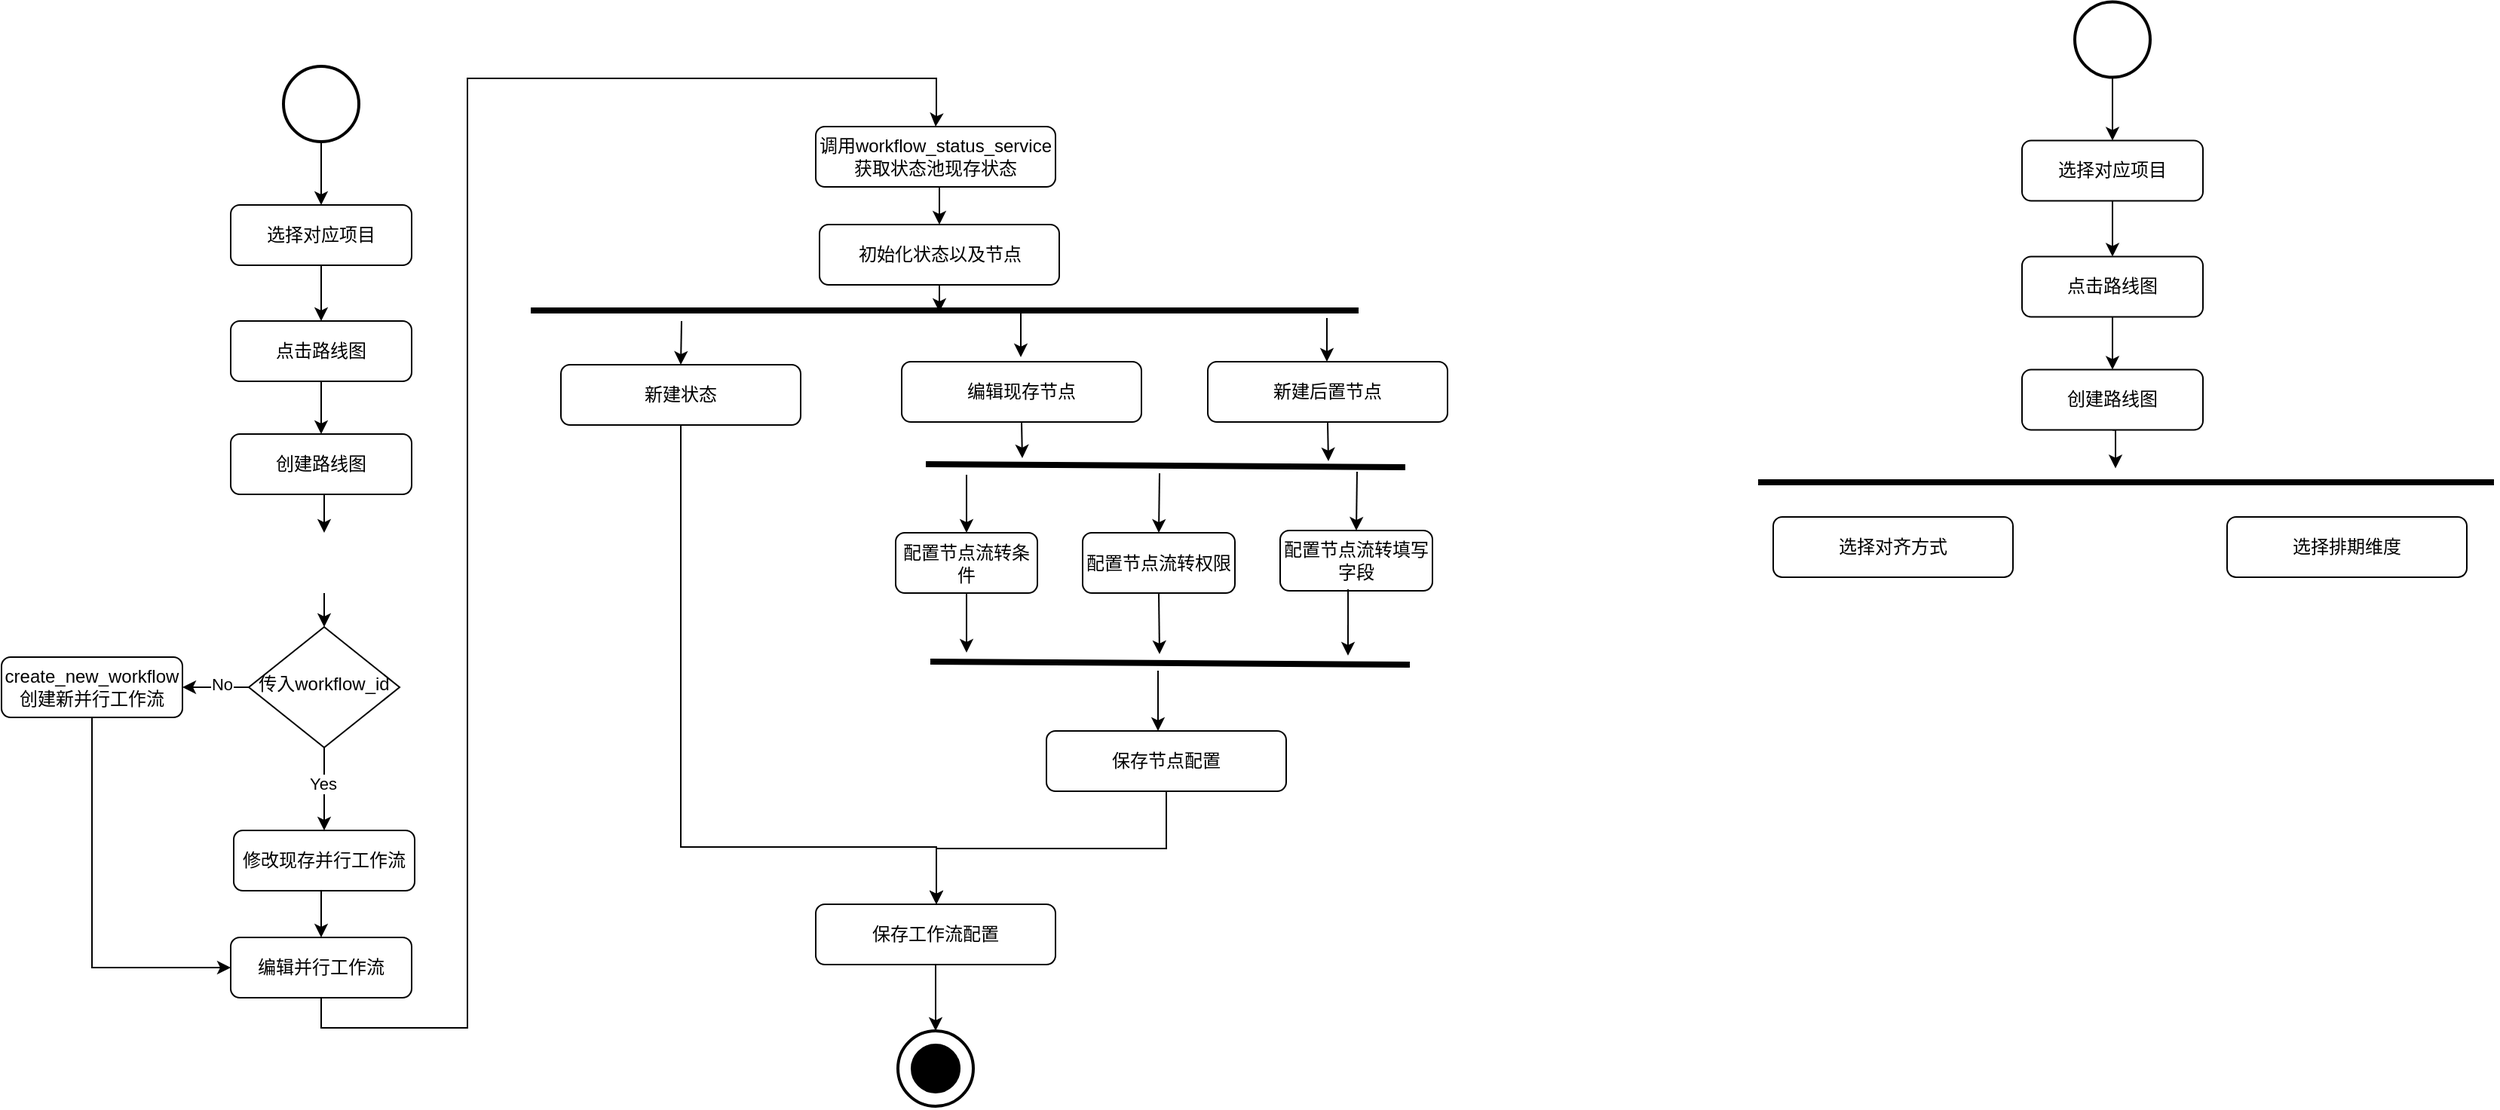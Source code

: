 <mxfile version="26.1.1">
  <diagram name="第 1 页" id="vRagFAijQyZhj9dlDpXE">
    <mxGraphModel dx="842" dy="1185" grid="0" gridSize="10" guides="1" tooltips="1" connect="1" arrows="1" fold="1" page="0" pageScale="1" pageWidth="827" pageHeight="1169" math="0" shadow="0">
      <root>
        <mxCell id="0" />
        <mxCell id="1" parent="0" />
        <mxCell id="eTuDxrzCidafxKBiJFuT-1" value="" style="strokeWidth=2;html=1;shape=mxgraph.flowchart.start_2;whiteSpace=wrap;aspect=fixed;" vertex="1" parent="1">
          <mxGeometry x="1191.5" y="634" width="50" height="50" as="geometry" />
        </mxCell>
        <mxCell id="eTuDxrzCidafxKBiJFuT-2" style="edgeStyle=orthogonalEdgeStyle;rounded=0;orthogonalLoop=1;jettySize=auto;html=1;exitX=0.5;exitY=1;exitDx=0;exitDy=0;exitPerimeter=0;entryX=0.5;entryY=0;entryDx=0;entryDy=0;" edge="1" parent="1" source="eTuDxrzCidafxKBiJFuT-3" target="eTuDxrzCidafxKBiJFuT-5">
          <mxGeometry relative="1" as="geometry" />
        </mxCell>
        <mxCell id="eTuDxrzCidafxKBiJFuT-3" value="" style="strokeWidth=2;html=1;shape=mxgraph.flowchart.start_2;whiteSpace=wrap;aspect=fixed;" vertex="1" parent="1">
          <mxGeometry x="784" y="-6" width="50" height="50" as="geometry" />
        </mxCell>
        <mxCell id="eTuDxrzCidafxKBiJFuT-4" style="edgeStyle=orthogonalEdgeStyle;rounded=0;orthogonalLoop=1;jettySize=auto;html=1;exitX=0.5;exitY=1;exitDx=0;exitDy=0;entryX=0.5;entryY=0;entryDx=0;entryDy=0;" edge="1" parent="1" source="eTuDxrzCidafxKBiJFuT-5" target="eTuDxrzCidafxKBiJFuT-7">
          <mxGeometry relative="1" as="geometry" />
        </mxCell>
        <mxCell id="eTuDxrzCidafxKBiJFuT-5" value="选择对应项目" style="rounded=1;whiteSpace=wrap;html=1;fontSize=12;glass=0;strokeWidth=1;shadow=0;" vertex="1" parent="1">
          <mxGeometry x="749" y="86" width="120" height="40" as="geometry" />
        </mxCell>
        <mxCell id="eTuDxrzCidafxKBiJFuT-6" style="edgeStyle=orthogonalEdgeStyle;rounded=0;orthogonalLoop=1;jettySize=auto;html=1;exitX=0.5;exitY=1;exitDx=0;exitDy=0;entryX=0.5;entryY=0;entryDx=0;entryDy=0;" edge="1" parent="1" source="eTuDxrzCidafxKBiJFuT-7" target="eTuDxrzCidafxKBiJFuT-9">
          <mxGeometry relative="1" as="geometry" />
        </mxCell>
        <mxCell id="eTuDxrzCidafxKBiJFuT-7" value="点击路线图" style="rounded=1;whiteSpace=wrap;html=1;fontSize=12;glass=0;strokeWidth=1;shadow=0;" vertex="1" parent="1">
          <mxGeometry x="749" y="163" width="120" height="40" as="geometry" />
        </mxCell>
        <mxCell id="eTuDxrzCidafxKBiJFuT-8" style="edgeStyle=orthogonalEdgeStyle;rounded=0;orthogonalLoop=1;jettySize=auto;html=1;exitX=0.5;exitY=1;exitDx=0;exitDy=0;entryX=0.5;entryY=0;entryDx=0;entryDy=0;" edge="1" parent="1" source="eTuDxrzCidafxKBiJFuT-9">
          <mxGeometry relative="1" as="geometry">
            <mxPoint x="811" y="303.5" as="targetPoint" />
          </mxGeometry>
        </mxCell>
        <mxCell id="eTuDxrzCidafxKBiJFuT-9" value="创建路线图" style="rounded=1;whiteSpace=wrap;html=1;fontSize=12;glass=0;strokeWidth=1;shadow=0;" vertex="1" parent="1">
          <mxGeometry x="749" y="238" width="120" height="40" as="geometry" />
        </mxCell>
        <mxCell id="eTuDxrzCidafxKBiJFuT-10" style="edgeStyle=orthogonalEdgeStyle;rounded=0;orthogonalLoop=1;jettySize=auto;html=1;exitX=0.5;exitY=1;exitDx=0;exitDy=0;entryX=0.5;entryY=0;entryDx=0;entryDy=0;" edge="1" parent="1" source="eTuDxrzCidafxKBiJFuT-11" target="eTuDxrzCidafxKBiJFuT-28">
          <mxGeometry relative="1" as="geometry">
            <mxPoint x="1217" y="76" as="targetPoint" />
            <Array as="points">
              <mxPoint x="809" y="632" />
              <mxPoint x="906" y="632" />
              <mxPoint x="906" y="2" />
              <mxPoint x="1217" y="2" />
              <mxPoint x="1217" y="28" />
            </Array>
          </mxGeometry>
        </mxCell>
        <mxCell id="eTuDxrzCidafxKBiJFuT-11" value="编辑并行工作流" style="rounded=1;whiteSpace=wrap;html=1;fontSize=12;glass=0;strokeWidth=1;shadow=0;" vertex="1" parent="1">
          <mxGeometry x="749" y="572" width="120" height="40" as="geometry" />
        </mxCell>
        <mxCell id="eTuDxrzCidafxKBiJFuT-12" style="edgeStyle=orthogonalEdgeStyle;rounded=0;orthogonalLoop=1;jettySize=auto;html=1;exitX=0.5;exitY=1;exitDx=0;exitDy=0;entryX=0;entryY=0.5;entryDx=0;entryDy=0;" edge="1" parent="1" source="eTuDxrzCidafxKBiJFuT-13" target="eTuDxrzCidafxKBiJFuT-11">
          <mxGeometry relative="1" as="geometry" />
        </mxCell>
        <mxCell id="eTuDxrzCidafxKBiJFuT-13" value="create_new_workflow&lt;div&gt;创建新并行工作流&lt;/div&gt;" style="rounded=1;whiteSpace=wrap;html=1;fontSize=12;glass=0;strokeWidth=1;shadow=0;" vertex="1" parent="1">
          <mxGeometry x="597" y="386" width="120" height="40" as="geometry" />
        </mxCell>
        <mxCell id="eTuDxrzCidafxKBiJFuT-14" style="edgeStyle=orthogonalEdgeStyle;rounded=0;orthogonalLoop=1;jettySize=auto;html=1;exitX=0.5;exitY=1;exitDx=0;exitDy=0;entryX=0.5;entryY=0;entryDx=0;entryDy=0;" edge="1" parent="1" source="eTuDxrzCidafxKBiJFuT-15" target="eTuDxrzCidafxKBiJFuT-11">
          <mxGeometry relative="1" as="geometry" />
        </mxCell>
        <mxCell id="eTuDxrzCidafxKBiJFuT-15" value="修改现存并行工作流" style="rounded=1;whiteSpace=wrap;html=1;fontSize=12;glass=0;strokeWidth=1;shadow=0;" vertex="1" parent="1">
          <mxGeometry x="751" y="501" width="120" height="40" as="geometry" />
        </mxCell>
        <mxCell id="eTuDxrzCidafxKBiJFuT-16" style="edgeStyle=orthogonalEdgeStyle;rounded=0;orthogonalLoop=1;jettySize=auto;html=1;exitX=0.5;exitY=1;exitDx=0;exitDy=0;entryX=0.5;entryY=0;entryDx=0;entryDy=0;" edge="1" parent="1" target="eTuDxrzCidafxKBiJFuT-22">
          <mxGeometry relative="1" as="geometry">
            <mxPoint x="811" y="343.5" as="sourcePoint" />
          </mxGeometry>
        </mxCell>
        <mxCell id="eTuDxrzCidafxKBiJFuT-18" style="edgeStyle=orthogonalEdgeStyle;rounded=0;orthogonalLoop=1;jettySize=auto;html=1;exitX=0.5;exitY=1;exitDx=0;exitDy=0;entryX=0.5;entryY=0;entryDx=0;entryDy=0;" edge="1" parent="1" source="eTuDxrzCidafxKBiJFuT-22" target="eTuDxrzCidafxKBiJFuT-15">
          <mxGeometry relative="1" as="geometry" />
        </mxCell>
        <mxCell id="eTuDxrzCidafxKBiJFuT-19" value="Yes" style="edgeLabel;html=1;align=center;verticalAlign=middle;resizable=0;points=[];" vertex="1" connectable="0" parent="eTuDxrzCidafxKBiJFuT-18">
          <mxGeometry x="-0.127" y="-1" relative="1" as="geometry">
            <mxPoint as="offset" />
          </mxGeometry>
        </mxCell>
        <mxCell id="eTuDxrzCidafxKBiJFuT-20" style="edgeStyle=orthogonalEdgeStyle;rounded=0;orthogonalLoop=1;jettySize=auto;html=1;exitX=0;exitY=0.5;exitDx=0;exitDy=0;entryX=1;entryY=0.5;entryDx=0;entryDy=0;" edge="1" parent="1" source="eTuDxrzCidafxKBiJFuT-22" target="eTuDxrzCidafxKBiJFuT-13">
          <mxGeometry relative="1" as="geometry" />
        </mxCell>
        <mxCell id="eTuDxrzCidafxKBiJFuT-21" value="No" style="edgeLabel;html=1;align=center;verticalAlign=middle;resizable=0;points=[];" vertex="1" connectable="0" parent="eTuDxrzCidafxKBiJFuT-20">
          <mxGeometry x="-0.16" y="-2" relative="1" as="geometry">
            <mxPoint as="offset" />
          </mxGeometry>
        </mxCell>
        <mxCell id="eTuDxrzCidafxKBiJFuT-22" value="传入workflow_id" style="rhombus;whiteSpace=wrap;html=1;shadow=0;fontFamily=Helvetica;fontSize=12;align=center;strokeWidth=1;spacing=6;spacingTop=-4;" vertex="1" parent="1">
          <mxGeometry x="761" y="366" width="100" height="80" as="geometry" />
        </mxCell>
        <mxCell id="eTuDxrzCidafxKBiJFuT-23" value="" style="endArrow=none;html=1;rounded=0;strokeWidth=4;" edge="1" parent="1">
          <mxGeometry width="50" height="50" relative="1" as="geometry">
            <mxPoint x="948" y="156" as="sourcePoint" />
            <mxPoint x="1497" y="156" as="targetPoint" />
          </mxGeometry>
        </mxCell>
        <mxCell id="eTuDxrzCidafxKBiJFuT-24" value="" style="endArrow=classic;html=1;rounded=0;entryX=0.5;entryY=0;entryDx=0;entryDy=0;exitX=0.5;exitY=1;exitDx=0;exitDy=0;entryPerimeter=0;" edge="1" parent="1" source="eTuDxrzCidafxKBiJFuT-44" target="eTuDxrzCidafxKBiJFuT-1">
          <mxGeometry width="50" height="50" relative="1" as="geometry">
            <mxPoint x="1218.7" y="604" as="sourcePoint" />
            <mxPoint x="1218.7" y="634" as="targetPoint" />
          </mxGeometry>
        </mxCell>
        <mxCell id="eTuDxrzCidafxKBiJFuT-25" style="edgeStyle=orthogonalEdgeStyle;rounded=0;orthogonalLoop=1;jettySize=auto;html=1;exitX=0.5;exitY=1;exitDx=0;exitDy=0;" edge="1" parent="1" source="eTuDxrzCidafxKBiJFuT-26">
          <mxGeometry relative="1" as="geometry">
            <mxPoint x="1219" y="157" as="targetPoint" />
          </mxGeometry>
        </mxCell>
        <mxCell id="eTuDxrzCidafxKBiJFuT-26" value="初始化状态以及节点" style="rounded=1;whiteSpace=wrap;html=1;fontSize=12;glass=0;strokeWidth=1;shadow=0;" vertex="1" parent="1">
          <mxGeometry x="1139.5" y="99" width="159" height="40" as="geometry" />
        </mxCell>
        <mxCell id="eTuDxrzCidafxKBiJFuT-27" style="edgeStyle=orthogonalEdgeStyle;rounded=0;orthogonalLoop=1;jettySize=auto;html=1;exitX=0.5;exitY=1;exitDx=0;exitDy=0;entryX=0.5;entryY=0;entryDx=0;entryDy=0;" edge="1" parent="1" source="eTuDxrzCidafxKBiJFuT-28" target="eTuDxrzCidafxKBiJFuT-26">
          <mxGeometry relative="1" as="geometry" />
        </mxCell>
        <mxCell id="eTuDxrzCidafxKBiJFuT-28" value="调用workflow_status_service获取状态池现存状态" style="rounded=1;whiteSpace=wrap;html=1;fontSize=12;glass=0;strokeWidth=1;shadow=0;" vertex="1" parent="1">
          <mxGeometry x="1137" y="34" width="159" height="40" as="geometry" />
        </mxCell>
        <mxCell id="eTuDxrzCidafxKBiJFuT-29" value="新建后置节点" style="rounded=1;whiteSpace=wrap;html=1;fontSize=12;glass=0;strokeWidth=1;shadow=0;" vertex="1" parent="1">
          <mxGeometry x="1397" y="190" width="159" height="40" as="geometry" />
        </mxCell>
        <mxCell id="eTuDxrzCidafxKBiJFuT-30" value="编辑现存节点" style="rounded=1;whiteSpace=wrap;html=1;fontSize=12;glass=0;strokeWidth=1;shadow=0;" vertex="1" parent="1">
          <mxGeometry x="1194" y="190" width="159" height="40" as="geometry" />
        </mxCell>
        <mxCell id="eTuDxrzCidafxKBiJFuT-31" value="配置节点流转条件" style="rounded=1;whiteSpace=wrap;html=1;fontSize=12;glass=0;strokeWidth=1;shadow=0;" vertex="1" parent="1">
          <mxGeometry x="1190" y="303.5" width="94" height="40" as="geometry" />
        </mxCell>
        <mxCell id="eTuDxrzCidafxKBiJFuT-32" value="配置节点流转权限" style="rounded=1;whiteSpace=wrap;html=1;fontSize=12;glass=0;strokeWidth=1;shadow=0;" vertex="1" parent="1">
          <mxGeometry x="1314" y="303.5" width="101" height="40" as="geometry" />
        </mxCell>
        <mxCell id="eTuDxrzCidafxKBiJFuT-33" value="配置节点流转填写字段" style="rounded=1;whiteSpace=wrap;html=1;fontSize=12;glass=0;strokeWidth=1;shadow=0;" vertex="1" parent="1">
          <mxGeometry x="1445" y="302" width="101" height="40" as="geometry" />
        </mxCell>
        <mxCell id="eTuDxrzCidafxKBiJFuT-34" value="" style="endArrow=none;html=1;rounded=0;strokeWidth=4;" edge="1" parent="1">
          <mxGeometry width="50" height="50" relative="1" as="geometry">
            <mxPoint x="1210" y="258" as="sourcePoint" />
            <mxPoint x="1528" y="260" as="targetPoint" />
          </mxGeometry>
        </mxCell>
        <mxCell id="eTuDxrzCidafxKBiJFuT-35" value="" style="endArrow=classic;html=1;rounded=0;exitX=0.5;exitY=1;exitDx=0;exitDy=0;" edge="1" parent="1" source="eTuDxrzCidafxKBiJFuT-30">
          <mxGeometry width="50" height="50" relative="1" as="geometry">
            <mxPoint x="1277" y="221" as="sourcePoint" />
            <mxPoint x="1274" y="254" as="targetPoint" />
          </mxGeometry>
        </mxCell>
        <mxCell id="eTuDxrzCidafxKBiJFuT-36" value="" style="endArrow=classic;html=1;rounded=0;exitX=0.5;exitY=1;exitDx=0;exitDy=0;" edge="1" parent="1" source="eTuDxrzCidafxKBiJFuT-29">
          <mxGeometry width="50" height="50" relative="1" as="geometry">
            <mxPoint x="1479" y="215" as="sourcePoint" />
            <mxPoint x="1477" y="256" as="targetPoint" />
          </mxGeometry>
        </mxCell>
        <mxCell id="eTuDxrzCidafxKBiJFuT-37" value="" style="endArrow=classic;html=1;rounded=0;entryX=0.5;entryY=0;entryDx=0;entryDy=0;" edge="1" parent="1" target="eTuDxrzCidafxKBiJFuT-31">
          <mxGeometry width="50" height="50" relative="1" as="geometry">
            <mxPoint x="1237" y="265" as="sourcePoint" />
            <mxPoint x="1246" y="306" as="targetPoint" />
          </mxGeometry>
        </mxCell>
        <mxCell id="eTuDxrzCidafxKBiJFuT-38" value="" style="endArrow=classic;html=1;rounded=0;entryX=0.5;entryY=0;entryDx=0;entryDy=0;" edge="1" parent="1" target="eTuDxrzCidafxKBiJFuT-32">
          <mxGeometry width="50" height="50" relative="1" as="geometry">
            <mxPoint x="1365" y="264" as="sourcePoint" />
            <mxPoint x="1247" y="314" as="targetPoint" />
          </mxGeometry>
        </mxCell>
        <mxCell id="eTuDxrzCidafxKBiJFuT-39" value="" style="endArrow=classic;html=1;rounded=0;entryX=0.5;entryY=0;entryDx=0;entryDy=0;" edge="1" parent="1" target="eTuDxrzCidafxKBiJFuT-33">
          <mxGeometry width="50" height="50" relative="1" as="geometry">
            <mxPoint x="1496" y="263" as="sourcePoint" />
            <mxPoint x="1375" y="314" as="targetPoint" />
          </mxGeometry>
        </mxCell>
        <mxCell id="eTuDxrzCidafxKBiJFuT-40" value="" style="endArrow=none;html=1;rounded=0;strokeWidth=4;" edge="1" parent="1">
          <mxGeometry width="50" height="50" relative="1" as="geometry">
            <mxPoint x="1213" y="389" as="sourcePoint" />
            <mxPoint x="1531" y="391" as="targetPoint" />
          </mxGeometry>
        </mxCell>
        <mxCell id="eTuDxrzCidafxKBiJFuT-41" value="" style="endArrow=classic;html=1;rounded=0;exitX=0.5;exitY=1;exitDx=0;exitDy=0;" edge="1" parent="1" source="eTuDxrzCidafxKBiJFuT-31">
          <mxGeometry width="50" height="50" relative="1" as="geometry">
            <mxPoint x="1247" y="275" as="sourcePoint" />
            <mxPoint x="1237" y="383" as="targetPoint" />
          </mxGeometry>
        </mxCell>
        <mxCell id="eTuDxrzCidafxKBiJFuT-42" value="" style="endArrow=classic;html=1;rounded=0;exitX=0.5;exitY=1;exitDx=0;exitDy=0;" edge="1" parent="1" source="eTuDxrzCidafxKBiJFuT-32">
          <mxGeometry width="50" height="50" relative="1" as="geometry">
            <mxPoint x="1247" y="354" as="sourcePoint" />
            <mxPoint x="1365" y="384" as="targetPoint" />
          </mxGeometry>
        </mxCell>
        <mxCell id="eTuDxrzCidafxKBiJFuT-43" value="" style="endArrow=classic;html=1;rounded=0;exitX=0.446;exitY=0.975;exitDx=0;exitDy=0;exitPerimeter=0;" edge="1" parent="1" source="eTuDxrzCidafxKBiJFuT-33">
          <mxGeometry width="50" height="50" relative="1" as="geometry">
            <mxPoint x="1375" y="354" as="sourcePoint" />
            <mxPoint x="1490" y="385" as="targetPoint" />
          </mxGeometry>
        </mxCell>
        <mxCell id="eTuDxrzCidafxKBiJFuT-44" value="保存工作流配置" style="rounded=1;whiteSpace=wrap;html=1;fontSize=12;glass=0;strokeWidth=1;shadow=0;" vertex="1" parent="1">
          <mxGeometry x="1137" y="550" width="159" height="40" as="geometry" />
        </mxCell>
        <mxCell id="eTuDxrzCidafxKBiJFuT-45" style="edgeStyle=orthogonalEdgeStyle;rounded=0;orthogonalLoop=1;jettySize=auto;html=1;exitX=0.5;exitY=1;exitDx=0;exitDy=0;" edge="1" parent="1" source="eTuDxrzCidafxKBiJFuT-46" target="eTuDxrzCidafxKBiJFuT-44">
          <mxGeometry relative="1" as="geometry">
            <Array as="points">
              <mxPoint x="1048" y="512" />
              <mxPoint x="1217" y="512" />
            </Array>
          </mxGeometry>
        </mxCell>
        <mxCell id="eTuDxrzCidafxKBiJFuT-46" value="新建状态" style="rounded=1;whiteSpace=wrap;html=1;fontSize=12;glass=0;strokeWidth=1;shadow=0;" vertex="1" parent="1">
          <mxGeometry x="968" y="192" width="159" height="40" as="geometry" />
        </mxCell>
        <mxCell id="eTuDxrzCidafxKBiJFuT-47" value="" style="endArrow=classic;html=1;rounded=0;entryX=0.5;entryY=0;entryDx=0;entryDy=0;" edge="1" parent="1" target="eTuDxrzCidafxKBiJFuT-46">
          <mxGeometry width="50" height="50" relative="1" as="geometry">
            <mxPoint x="1048" y="163" as="sourcePoint" />
            <mxPoint x="1040" y="190" as="targetPoint" />
          </mxGeometry>
        </mxCell>
        <mxCell id="eTuDxrzCidafxKBiJFuT-48" value="" style="endArrow=classic;html=1;rounded=0;entryX=0.5;entryY=0;entryDx=0;entryDy=0;" edge="1" parent="1">
          <mxGeometry width="50" height="50" relative="1" as="geometry">
            <mxPoint x="1273" y="158" as="sourcePoint" />
            <mxPoint x="1273" y="187" as="targetPoint" />
          </mxGeometry>
        </mxCell>
        <mxCell id="eTuDxrzCidafxKBiJFuT-49" value="" style="endArrow=classic;html=1;rounded=0;entryX=0.5;entryY=0;entryDx=0;entryDy=0;" edge="1" parent="1">
          <mxGeometry width="50" height="50" relative="1" as="geometry">
            <mxPoint x="1476" y="161" as="sourcePoint" />
            <mxPoint x="1476" y="190" as="targetPoint" />
          </mxGeometry>
        </mxCell>
        <mxCell id="eTuDxrzCidafxKBiJFuT-50" style="edgeStyle=orthogonalEdgeStyle;rounded=0;orthogonalLoop=1;jettySize=auto;html=1;exitX=0.5;exitY=1;exitDx=0;exitDy=0;" edge="1" parent="1" source="eTuDxrzCidafxKBiJFuT-51" target="eTuDxrzCidafxKBiJFuT-44">
          <mxGeometry relative="1" as="geometry">
            <Array as="points">
              <mxPoint x="1370" y="513" />
              <mxPoint x="1217" y="513" />
            </Array>
          </mxGeometry>
        </mxCell>
        <mxCell id="eTuDxrzCidafxKBiJFuT-51" value="保存节点配置" style="rounded=1;whiteSpace=wrap;html=1;fontSize=12;glass=0;strokeWidth=1;shadow=0;" vertex="1" parent="1">
          <mxGeometry x="1290" y="435" width="159" height="40" as="geometry" />
        </mxCell>
        <mxCell id="eTuDxrzCidafxKBiJFuT-52" value="" style="endArrow=classic;html=1;rounded=0;entryX=0.5;entryY=0;entryDx=0;entryDy=0;" edge="1" parent="1">
          <mxGeometry width="50" height="50" relative="1" as="geometry">
            <mxPoint x="1364" y="395" as="sourcePoint" />
            <mxPoint x="1364" y="435" as="targetPoint" />
          </mxGeometry>
        </mxCell>
        <mxCell id="eTuDxrzCidafxKBiJFuT-53" value="" style="strokeWidth=2;html=1;shape=mxgraph.flowchart.start_2;whiteSpace=wrap;aspect=fixed;fillColor=#000000;" vertex="1" parent="1">
          <mxGeometry x="1201" y="643.5" width="31" height="31" as="geometry" />
        </mxCell>
        <mxCell id="eTuDxrzCidafxKBiJFuT-54" style="edgeStyle=orthogonalEdgeStyle;rounded=0;orthogonalLoop=1;jettySize=auto;html=1;exitX=0.5;exitY=1;exitDx=0;exitDy=0;exitPerimeter=0;entryX=0.5;entryY=0;entryDx=0;entryDy=0;" edge="1" parent="1" source="eTuDxrzCidafxKBiJFuT-55" target="eTuDxrzCidafxKBiJFuT-57">
          <mxGeometry relative="1" as="geometry" />
        </mxCell>
        <mxCell id="eTuDxrzCidafxKBiJFuT-55" value="" style="strokeWidth=2;html=1;shape=mxgraph.flowchart.start_2;whiteSpace=wrap;aspect=fixed;" vertex="1" parent="1">
          <mxGeometry x="1972" y="-48.75" width="50" height="50" as="geometry" />
        </mxCell>
        <mxCell id="eTuDxrzCidafxKBiJFuT-56" style="edgeStyle=orthogonalEdgeStyle;rounded=0;orthogonalLoop=1;jettySize=auto;html=1;exitX=0.5;exitY=1;exitDx=0;exitDy=0;entryX=0.5;entryY=0;entryDx=0;entryDy=0;" edge="1" parent="1" source="eTuDxrzCidafxKBiJFuT-57" target="eTuDxrzCidafxKBiJFuT-59">
          <mxGeometry relative="1" as="geometry" />
        </mxCell>
        <mxCell id="eTuDxrzCidafxKBiJFuT-57" value="选择对应项目" style="rounded=1;whiteSpace=wrap;html=1;fontSize=12;glass=0;strokeWidth=1;shadow=0;" vertex="1" parent="1">
          <mxGeometry x="1937" y="43.25" width="120" height="40" as="geometry" />
        </mxCell>
        <mxCell id="eTuDxrzCidafxKBiJFuT-58" style="edgeStyle=orthogonalEdgeStyle;rounded=0;orthogonalLoop=1;jettySize=auto;html=1;exitX=0.5;exitY=1;exitDx=0;exitDy=0;entryX=0.5;entryY=0;entryDx=0;entryDy=0;" edge="1" parent="1" source="eTuDxrzCidafxKBiJFuT-59" target="eTuDxrzCidafxKBiJFuT-61">
          <mxGeometry relative="1" as="geometry" />
        </mxCell>
        <mxCell id="eTuDxrzCidafxKBiJFuT-59" value="点击路线图" style="rounded=1;whiteSpace=wrap;html=1;fontSize=12;glass=0;strokeWidth=1;shadow=0;" vertex="1" parent="1">
          <mxGeometry x="1937" y="120.25" width="120" height="40" as="geometry" />
        </mxCell>
        <mxCell id="eTuDxrzCidafxKBiJFuT-60" style="edgeStyle=orthogonalEdgeStyle;rounded=0;orthogonalLoop=1;jettySize=auto;html=1;exitX=0.5;exitY=1;exitDx=0;exitDy=0;entryX=0.5;entryY=0;entryDx=0;entryDy=0;" edge="1" parent="1" source="eTuDxrzCidafxKBiJFuT-61">
          <mxGeometry relative="1" as="geometry">
            <mxPoint x="1999" y="260.75" as="targetPoint" />
          </mxGeometry>
        </mxCell>
        <mxCell id="eTuDxrzCidafxKBiJFuT-61" value="创建路线图" style="rounded=1;whiteSpace=wrap;html=1;fontSize=12;glass=0;strokeWidth=1;shadow=0;" vertex="1" parent="1">
          <mxGeometry x="1937" y="195.25" width="120" height="40" as="geometry" />
        </mxCell>
        <mxCell id="eTuDxrzCidafxKBiJFuT-62" value="" style="endArrow=none;html=1;rounded=0;strokeWidth=4;" edge="1" parent="1">
          <mxGeometry width="50" height="50" relative="1" as="geometry">
            <mxPoint x="1762" y="270" as="sourcePoint" />
            <mxPoint x="2250" y="270" as="targetPoint" />
          </mxGeometry>
        </mxCell>
        <mxCell id="eTuDxrzCidafxKBiJFuT-63" value="选择对齐方式" style="rounded=1;whiteSpace=wrap;html=1;fontSize=12;glass=0;strokeWidth=1;shadow=0;" vertex="1" parent="1">
          <mxGeometry x="1772" y="293" width="159" height="40" as="geometry" />
        </mxCell>
        <mxCell id="eTuDxrzCidafxKBiJFuT-64" value="选择排期维度" style="rounded=1;whiteSpace=wrap;html=1;fontSize=12;glass=0;strokeWidth=1;shadow=0;" vertex="1" parent="1">
          <mxGeometry x="2073" y="293" width="159" height="40" as="geometry" />
        </mxCell>
      </root>
    </mxGraphModel>
  </diagram>
</mxfile>
